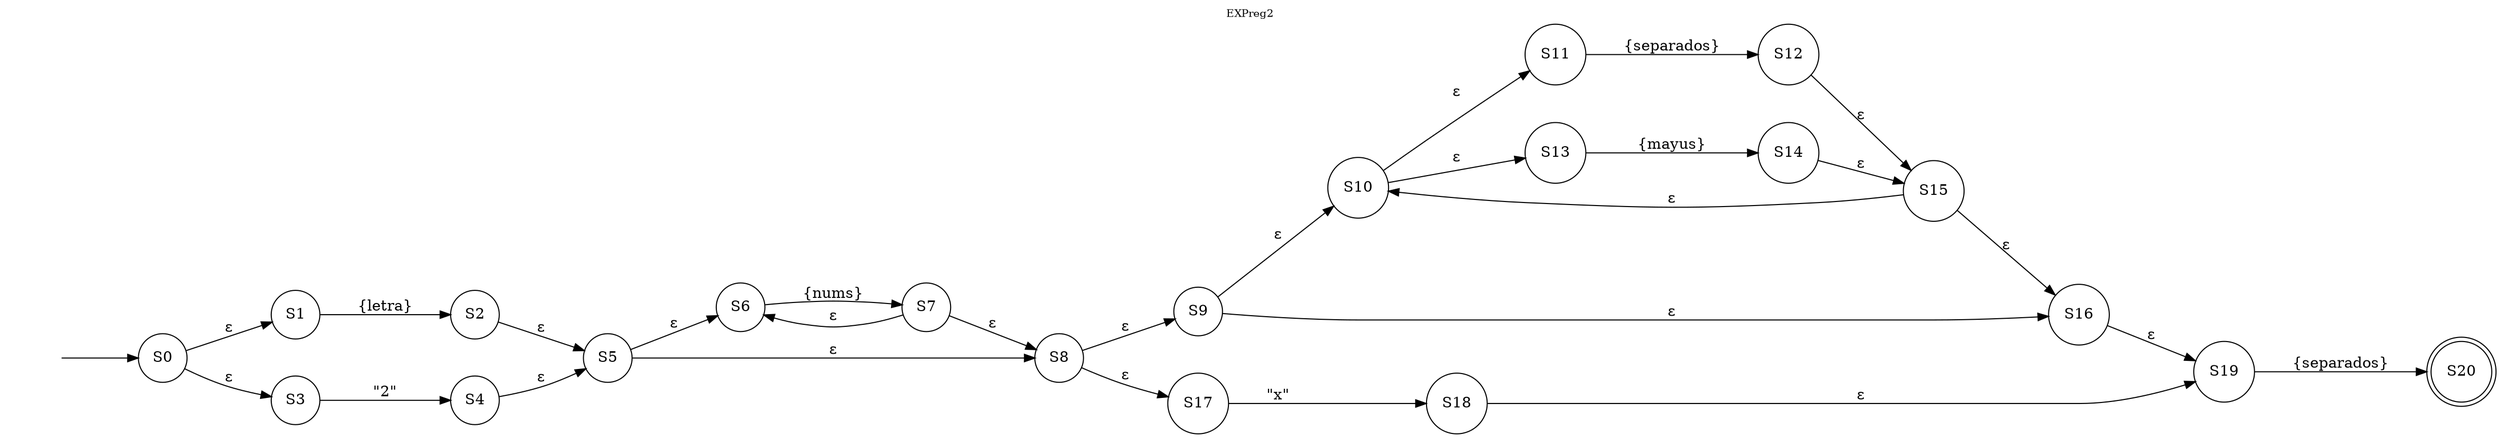 digraph G{
labelloc="t";
    label="EXPreg2"; graph [nodesep=0.5, ranksep=1, fontsize=10, rankdir=LR];begin[shape=none label=""];
node [shape=doublecircle]; S20;
node[shape=circle]begin->S0; 
node[shape=circle]S0->S1[label="ε"];
S1->S2[label="{letra}"];
S0->S3[label="ε"];
S3->S4[label="\"2\""];
S2->S5[label="ε"];
S4->S5[label="ε"];
S5->S6[label="ε"];
S6->S7[label="{nums}"];
S7->S6[label="ε"];
S7->S8[label="ε"];
S5->S8[label="ε"];
S8->S9[label="ε"];
S9->S10[label="ε"];
S10->S11[label="ε"];
S11->S12[label="{separados}"];
S10->S13[label="ε"];
S13->S14[label="{mayus}"];
S12->S15[label="ε"];
S14->S15[label="ε"];
S15->S10[label="ε"];
S15->S16[label="ε"];
S9->S16[label="ε"];
S8->S17[label="ε"];
S17->S18[label="\"x\""];
S16->S19[label="ε"];
S18->S19[label="ε"];
S19->S20[label="{separados}"];
}
